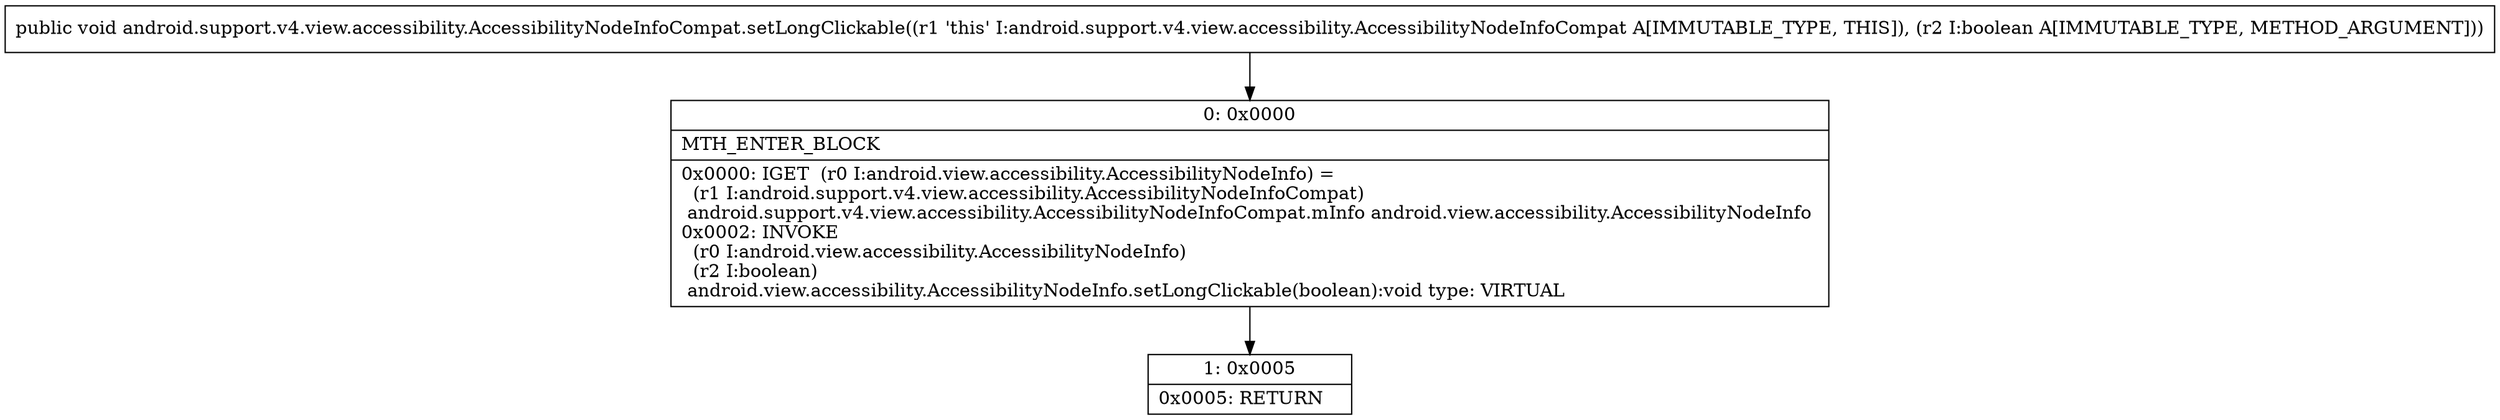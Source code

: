 digraph "CFG forandroid.support.v4.view.accessibility.AccessibilityNodeInfoCompat.setLongClickable(Z)V" {
Node_0 [shape=record,label="{0\:\ 0x0000|MTH_ENTER_BLOCK\l|0x0000: IGET  (r0 I:android.view.accessibility.AccessibilityNodeInfo) = \l  (r1 I:android.support.v4.view.accessibility.AccessibilityNodeInfoCompat)\l android.support.v4.view.accessibility.AccessibilityNodeInfoCompat.mInfo android.view.accessibility.AccessibilityNodeInfo \l0x0002: INVOKE  \l  (r0 I:android.view.accessibility.AccessibilityNodeInfo)\l  (r2 I:boolean)\l android.view.accessibility.AccessibilityNodeInfo.setLongClickable(boolean):void type: VIRTUAL \l}"];
Node_1 [shape=record,label="{1\:\ 0x0005|0x0005: RETURN   \l}"];
MethodNode[shape=record,label="{public void android.support.v4.view.accessibility.AccessibilityNodeInfoCompat.setLongClickable((r1 'this' I:android.support.v4.view.accessibility.AccessibilityNodeInfoCompat A[IMMUTABLE_TYPE, THIS]), (r2 I:boolean A[IMMUTABLE_TYPE, METHOD_ARGUMENT])) }"];
MethodNode -> Node_0;
Node_0 -> Node_1;
}

